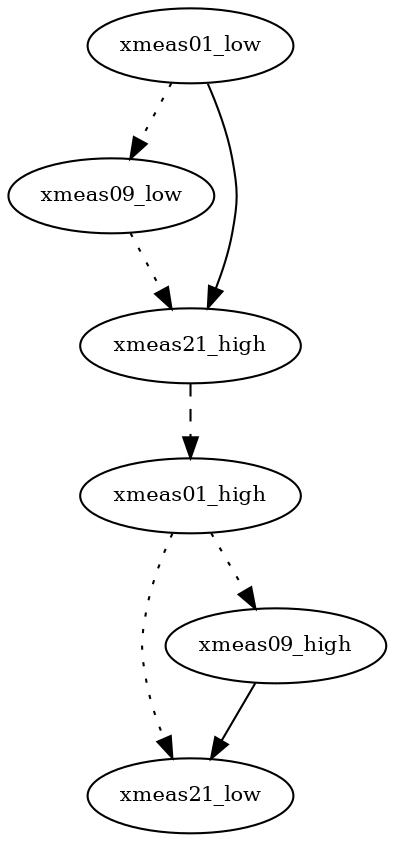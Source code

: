 digraph {
	0 [label=xmeas01_low fontsize=10 shape=oval width=0]
	4 [label=xmeas09_low fontsize=10 shape=oval width=0]
	5 [label=xmeas21_low fontsize=10 shape=oval width=0]
	6 [label=xmeas01_high fontsize=10 shape=oval width=0]
	10 [label=xmeas09_high fontsize=10 shape=oval width=0]
	11 [label=xmeas21_high fontsize=10 shape=oval width=0]
	0 -> 4 [label="" style=dotted]
	6 -> 5 [label="" style=dotted]
	10 -> 5 [label="" style=solid]
	11 -> 6 [label="" style=dashed]
	6 -> 10 [label="" style=dotted]
	0 -> 11 [label="" style=solid]
	4 -> 11 [label="" style=dotted]
}
